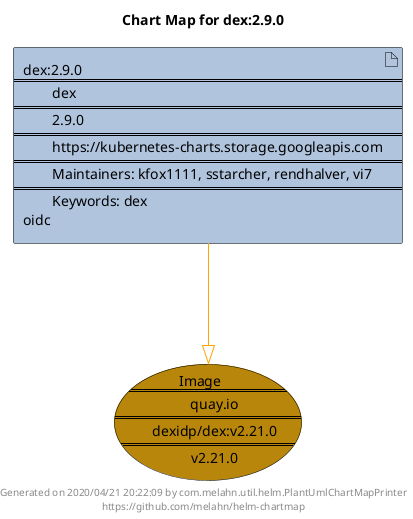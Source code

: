 @startuml
skinparam linetype ortho
skinparam backgroundColor white
skinparam usecaseBorderColor black
skinparam usecaseArrowColor LightSlateGray
skinparam artifactBorderColor black
skinparam artifactArrowColor LightSlateGray

title Chart Map for dex:2.9.0

'There is one referenced Helm Chart
artifact "dex:2.9.0\n====\n\tdex\n====\n\t2.9.0\n====\n\thttps://kubernetes-charts.storage.googleapis.com\n====\n\tMaintainers: kfox1111, sstarcher, rendhalver, vi7\n====\n\tKeywords: dex\noidc" as dex_2_9_0 #LightSteelBlue

'There is one referenced Docker Image
usecase "Image\n====\n\tquay.io\n====\n\tdexidp/dex:v2.21.0\n====\n\tv2.21.0" as quay_io_dexidp_dex_v2_21_0 #DarkGoldenRod

'Chart Dependencies
dex_2_9_0--[#orange]-|>quay_io_dexidp_dex_v2_21_0

center footer Generated on 2020/04/21 20:22:09 by com.melahn.util.helm.PlantUmlChartMapPrinter\nhttps://github.com/melahn/helm-chartmap
@enduml
